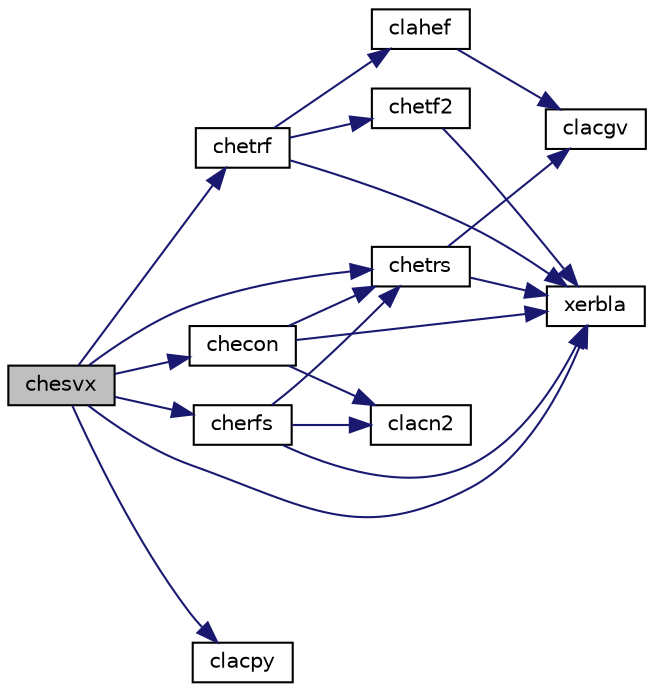 digraph "chesvx"
{
 // LATEX_PDF_SIZE
  edge [fontname="Helvetica",fontsize="10",labelfontname="Helvetica",labelfontsize="10"];
  node [fontname="Helvetica",fontsize="10",shape=record];
  rankdir="LR";
  Node1 [label="chesvx",height=0.2,width=0.4,color="black", fillcolor="grey75", style="filled", fontcolor="black",tooltip="CHESVX computes the solution to system of linear equations A * X = B for HE matrices"];
  Node1 -> Node2 [color="midnightblue",fontsize="10",style="solid",fontname="Helvetica"];
  Node2 [label="checon",height=0.2,width=0.4,color="black", fillcolor="white", style="filled",URL="$checon_8f.html#a67b6bd05659fbb26bbf414a9b850dc29",tooltip="CHECON"];
  Node2 -> Node3 [color="midnightblue",fontsize="10",style="solid",fontname="Helvetica"];
  Node3 [label="chetrs",height=0.2,width=0.4,color="black", fillcolor="white", style="filled",URL="$chetrs_8f.html#a6f9d8da222ffaa7b7535efc922faa1dc",tooltip="CHETRS"];
  Node3 -> Node4 [color="midnightblue",fontsize="10",style="solid",fontname="Helvetica"];
  Node4 [label="clacgv",height=0.2,width=0.4,color="black", fillcolor="white", style="filled",URL="$clacgv_8f.html#a0ff51770edb0cdc7328fdae7ace7954e",tooltip="CLACGV conjugates a complex vector."];
  Node3 -> Node5 [color="midnightblue",fontsize="10",style="solid",fontname="Helvetica"];
  Node5 [label="xerbla",height=0.2,width=0.4,color="black", fillcolor="white", style="filled",URL="$xerbla_8f.html#a377ee61015baf8dea7770b3a404b1c07",tooltip="XERBLA"];
  Node2 -> Node6 [color="midnightblue",fontsize="10",style="solid",fontname="Helvetica"];
  Node6 [label="clacn2",height=0.2,width=0.4,color="black", fillcolor="white", style="filled",URL="$clacn2_8f.html#ab908babe3ec3648412de15e0f8ab4479",tooltip="CLACN2 estimates the 1-norm of a square matrix, using reverse communication for evaluating matrix-vec..."];
  Node2 -> Node5 [color="midnightblue",fontsize="10",style="solid",fontname="Helvetica"];
  Node1 -> Node7 [color="midnightblue",fontsize="10",style="solid",fontname="Helvetica"];
  Node7 [label="cherfs",height=0.2,width=0.4,color="black", fillcolor="white", style="filled",URL="$cherfs_8f.html#a114453d00745d24e869f4839b9909261",tooltip="CHERFS"];
  Node7 -> Node3 [color="midnightblue",fontsize="10",style="solid",fontname="Helvetica"];
  Node7 -> Node6 [color="midnightblue",fontsize="10",style="solid",fontname="Helvetica"];
  Node7 -> Node5 [color="midnightblue",fontsize="10",style="solid",fontname="Helvetica"];
  Node1 -> Node8 [color="midnightblue",fontsize="10",style="solid",fontname="Helvetica"];
  Node8 [label="chetrf",height=0.2,width=0.4,color="black", fillcolor="white", style="filled",URL="$chetrf_8f.html#a081dd1908e46d064c2bf0a1f6b664b86",tooltip="CHETRF"];
  Node8 -> Node9 [color="midnightblue",fontsize="10",style="solid",fontname="Helvetica"];
  Node9 [label="chetf2",height=0.2,width=0.4,color="black", fillcolor="white", style="filled",URL="$chetf2_8f.html#a3f1790e662e89c7ffc788d4e38b33bea",tooltip="CHETF2 computes the factorization of a complex Hermitian matrix, using the diagonal pivoting method (..."];
  Node9 -> Node5 [color="midnightblue",fontsize="10",style="solid",fontname="Helvetica"];
  Node8 -> Node10 [color="midnightblue",fontsize="10",style="solid",fontname="Helvetica"];
  Node10 [label="clahef",height=0.2,width=0.4,color="black", fillcolor="white", style="filled",URL="$clahef_8f.html#a0eaa25684b113e367c078be766f15c37",tooltip="CLAHEF computes a partial factorization of a complex Hermitian indefinite matrix using the Bunch-Kauf..."];
  Node10 -> Node4 [color="midnightblue",fontsize="10",style="solid",fontname="Helvetica"];
  Node8 -> Node5 [color="midnightblue",fontsize="10",style="solid",fontname="Helvetica"];
  Node1 -> Node3 [color="midnightblue",fontsize="10",style="solid",fontname="Helvetica"];
  Node1 -> Node11 [color="midnightblue",fontsize="10",style="solid",fontname="Helvetica"];
  Node11 [label="clacpy",height=0.2,width=0.4,color="black", fillcolor="white", style="filled",URL="$clacpy_8f.html#afcee53f42831342f7c863bfc55d2d159",tooltip="CLACPY copies all or part of one two-dimensional array to another."];
  Node1 -> Node5 [color="midnightblue",fontsize="10",style="solid",fontname="Helvetica"];
}
